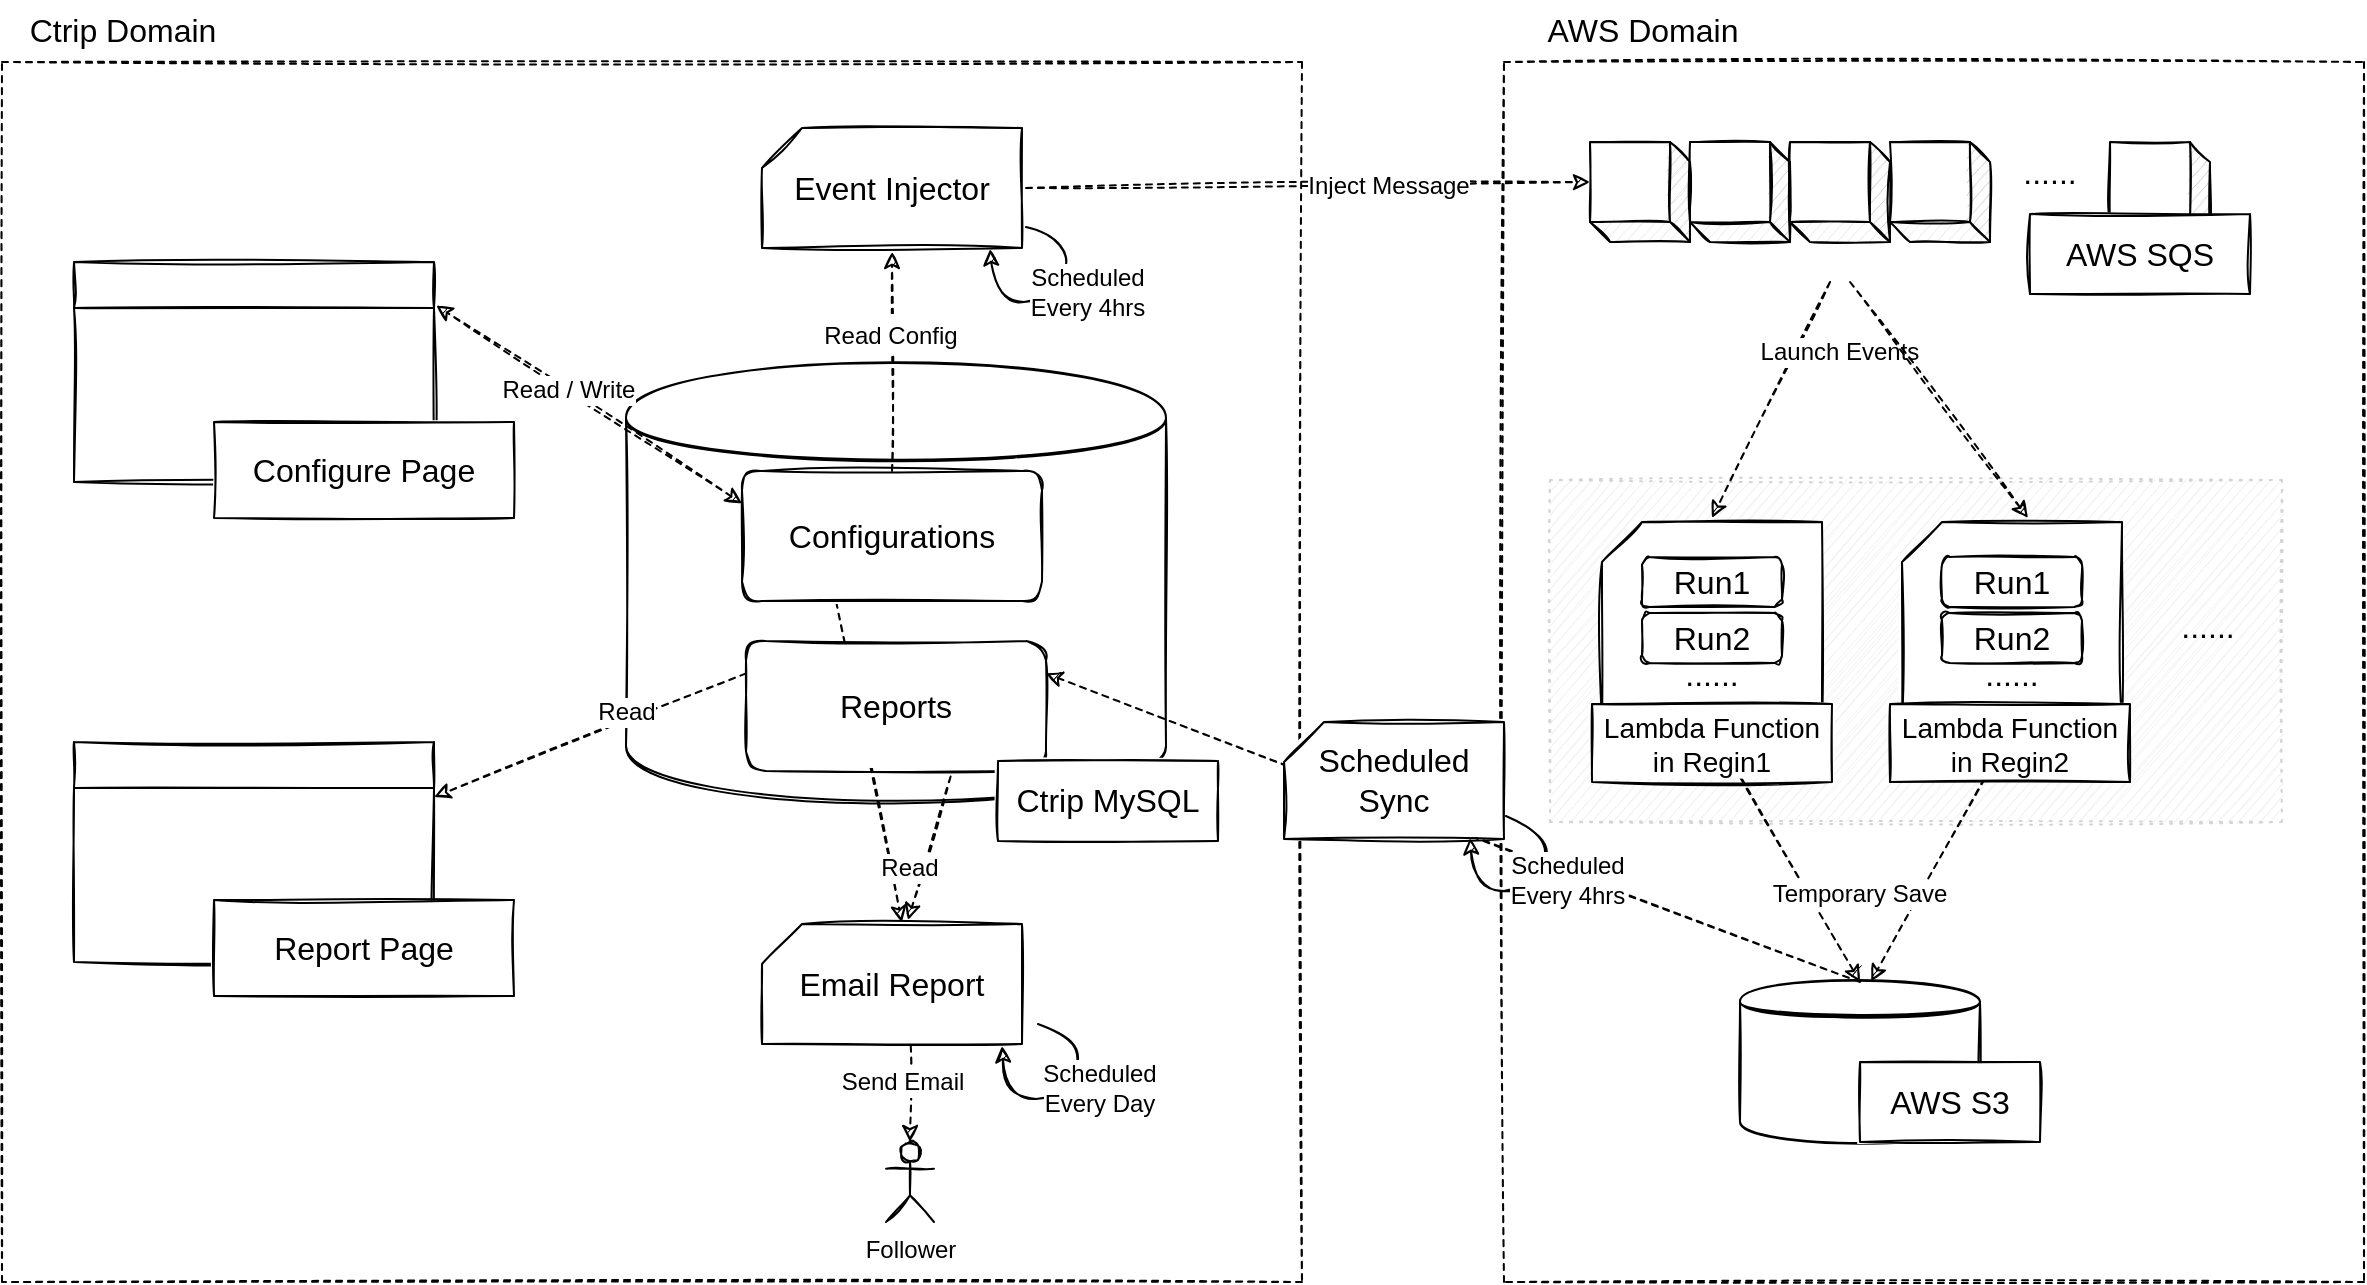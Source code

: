 <mxfile version="20.3.0" type="device" pages="2"><diagram id="_z1a3qfxRLPNtieiuTTO" name="Page-1"><mxGraphModel dx="1536" dy="1013" grid="1" gridSize="10" guides="1" tooltips="1" connect="1" arrows="1" fold="1" page="1" pageScale="1" pageWidth="850" pageHeight="1100" math="0" shadow="0"><root><mxCell id="0"/><mxCell id="1" parent="0"/><mxCell id="7D50uBUKria1m7o20r3P-54" value="" style="rounded=0;whiteSpace=wrap;html=1;dashed=1;sketch=1;glass=0;shadow=0;" parent="1" vertex="1"><mxGeometry x="761" y="190" width="430" height="610" as="geometry"/></mxCell><mxCell id="7D50uBUKria1m7o20r3P-1" value="" style="rounded=0;whiteSpace=wrap;html=1;dashed=1;sketch=1;glass=0;shadow=0;" parent="1" vertex="1"><mxGeometry x="10" y="190" width="650" height="610" as="geometry"/></mxCell><mxCell id="7D50uBUKria1m7o20r3P-4" value="" style="shape=cube;whiteSpace=wrap;html=1;boundedLbl=1;backgroundOutline=1;darkOpacity=0.05;darkOpacity2=0.1;shadow=0;glass=0;sketch=1;size=10;rotation=-180;" parent="1" vertex="1"><mxGeometry x="804" y="230" width="50" height="50" as="geometry"/></mxCell><mxCell id="7D50uBUKria1m7o20r3P-5" value="" style="shape=cube;whiteSpace=wrap;html=1;boundedLbl=1;backgroundOutline=1;darkOpacity=0.05;darkOpacity2=0.1;shadow=0;glass=0;sketch=1;size=10;rotation=-180;" parent="1" vertex="1"><mxGeometry x="854" y="230" width="50" height="50" as="geometry"/></mxCell><mxCell id="7D50uBUKria1m7o20r3P-6" value="" style="shape=cube;whiteSpace=wrap;html=1;boundedLbl=1;backgroundOutline=1;darkOpacity=0.05;darkOpacity2=0.1;shadow=0;glass=0;sketch=1;size=10;rotation=-180;" parent="1" vertex="1"><mxGeometry x="904" y="230" width="50" height="50" as="geometry"/></mxCell><mxCell id="7D50uBUKria1m7o20r3P-7" value="" style="shape=cube;whiteSpace=wrap;html=1;boundedLbl=1;backgroundOutline=1;darkOpacity=0.05;darkOpacity2=0.1;shadow=0;glass=0;sketch=1;size=10;rotation=-180;" parent="1" vertex="1"><mxGeometry x="954" y="230" width="50" height="50" as="geometry"/></mxCell><mxCell id="7D50uBUKria1m7o20r3P-8" value="" style="shape=cube;whiteSpace=wrap;html=1;boundedLbl=1;backgroundOutline=1;darkOpacity=0.05;darkOpacity2=0.1;shadow=0;glass=0;sketch=1;size=10;rotation=-180;" parent="1" vertex="1"><mxGeometry x="1064" y="230" width="50" height="50" as="geometry"/></mxCell><mxCell id="7D50uBUKria1m7o20r3P-9" value="......" style="text;html=1;strokeColor=none;fillColor=none;align=center;verticalAlign=middle;whiteSpace=wrap;rounded=0;shadow=0;glass=0;dashed=1;sketch=1;fontSize=16;" parent="1" vertex="1"><mxGeometry x="1004" y="230" width="60" height="30" as="geometry"/></mxCell><mxCell id="7D50uBUKria1m7o20r3P-12" value="" style="shape=datastore;whiteSpace=wrap;html=1;shadow=0;glass=0;sketch=1;fontSize=16;" parent="1" vertex="1"><mxGeometry x="879" y="650" width="120" height="80" as="geometry"/></mxCell><mxCell id="7D50uBUKria1m7o20r3P-18" value="" style="shape=datastore;whiteSpace=wrap;html=1;shadow=0;glass=0;sketch=1;fontSize=16;" parent="1" vertex="1"><mxGeometry x="322" y="340" width="270" height="220" as="geometry"/></mxCell><mxCell id="7D50uBUKria1m7o20r3P-73" value="" style="endArrow=classic;html=1;rounded=0;fontSize=16;sketch=1;dashed=1;exitX=0.314;exitY=1.008;exitDx=0;exitDy=0;exitPerimeter=0;entryX=0.537;entryY=0.016;entryDx=0;entryDy=0;entryPerimeter=0;" parent="1" source="7D50uBUKria1m7o20r3P-22" target="7D50uBUKria1m7o20r3P-59" edge="1"><mxGeometry width="50" height="50" relative="1" as="geometry"><mxPoint x="510" y="540" as="sourcePoint"/><mxPoint x="460" y="620" as="targetPoint"/></mxGeometry></mxCell><mxCell id="7D50uBUKria1m7o20r3P-74" value="Read" style="edgeLabel;html=1;align=center;verticalAlign=middle;resizable=0;points=[];fontSize=12;" parent="7D50uBUKria1m7o20r3P-73" vertex="1" connectable="0"><mxGeometry x="-0.25" y="-4" relative="1" as="geometry"><mxPoint as="offset"/></mxGeometry></mxCell><mxCell id="7D50uBUKria1m7o20r3P-21" value="" style="swimlane;shadow=0;glass=0;sketch=1;fontSize=16;" parent="1" vertex="1"><mxGeometry x="46" y="290" width="180" height="110" as="geometry"><mxRectangle x="50" y="230" width="120" height="30" as="alternateBounds"/></mxGeometry></mxCell><mxCell id="7D50uBUKria1m7o20r3P-22" value="Configurations" style="rounded=1;whiteSpace=wrap;html=1;shadow=0;glass=0;sketch=1;fontSize=16;" parent="1" vertex="1"><mxGeometry x="380" y="394.47" width="150" height="65" as="geometry"/></mxCell><mxCell id="7D50uBUKria1m7o20r3P-23" value="Reports" style="rounded=1;whiteSpace=wrap;html=1;shadow=0;glass=0;sketch=1;fontSize=16;" parent="1" vertex="1"><mxGeometry x="382" y="479.47" width="150" height="65" as="geometry"/></mxCell><mxCell id="7D50uBUKria1m7o20r3P-24" value="AWS S3" style="rounded=0;whiteSpace=wrap;html=1;shadow=0;glass=0;sketch=1;fontSize=16;" parent="1" vertex="1"><mxGeometry x="939" y="690" width="90" height="40" as="geometry"/></mxCell><mxCell id="7D50uBUKria1m7o20r3P-25" value="Ctrip MySQL" style="rounded=0;whiteSpace=wrap;html=1;shadow=0;glass=0;sketch=1;fontSize=16;" parent="1" vertex="1"><mxGeometry x="508" y="539.48" width="110" height="40" as="geometry"/></mxCell><mxCell id="7D50uBUKria1m7o20r3P-81" value="" style="rounded=0;whiteSpace=wrap;html=1;shadow=0;glass=0;labelBackgroundColor=default;sketch=1;strokeWidth=1;fontSize=12;dashed=1;dashPattern=1 4;fillColor=#F2F2F2;strokeColor=#D4D4D4;" parent="1" vertex="1"><mxGeometry x="784" y="399" width="366" height="171" as="geometry"/></mxCell><mxCell id="7D50uBUKria1m7o20r3P-26" value="" style="swimlane;shadow=0;glass=0;sketch=1;fontSize=16;" parent="1" vertex="1"><mxGeometry x="46" y="530" width="180" height="110" as="geometry"><mxRectangle x="50" y="230" width="120" height="30" as="alternateBounds"/></mxGeometry></mxCell><mxCell id="7D50uBUKria1m7o20r3P-27" value="" style="shape=card;whiteSpace=wrap;html=1;shadow=0;glass=0;sketch=1;fontSize=16;size=20;strokeWidth=1;perimeterSpacing=2;rounded=0;" parent="1" vertex="1"><mxGeometry x="810" y="420" width="110" height="100" as="geometry"/></mxCell><mxCell id="7D50uBUKria1m7o20r3P-28" value="" style="shape=card;whiteSpace=wrap;html=1;shadow=0;glass=0;sketch=1;fontSize=16;size=20;strokeWidth=1;perimeterSpacing=2;rounded=0;" parent="1" vertex="1"><mxGeometry x="960" y="420" width="110" height="100" as="geometry"/></mxCell><mxCell id="7D50uBUKria1m7o20r3P-31" value="AWS SQS" style="rounded=0;whiteSpace=wrap;html=1;shadow=0;glass=0;sketch=1;fontSize=16;" parent="1" vertex="1"><mxGeometry x="1024" y="266" width="110" height="40" as="geometry"/></mxCell><mxCell id="7D50uBUKria1m7o20r3P-32" value="Configure Page" style="rounded=0;whiteSpace=wrap;html=1;shadow=0;glass=0;sketch=1;fontSize=16;" parent="1" vertex="1"><mxGeometry x="116" y="370" width="150" height="48" as="geometry"/></mxCell><mxCell id="7D50uBUKria1m7o20r3P-33" value="Report Page" style="rounded=0;whiteSpace=wrap;html=1;shadow=0;glass=0;sketch=1;fontSize=16;" parent="1" vertex="1"><mxGeometry x="116" y="609" width="150" height="48" as="geometry"/></mxCell><mxCell id="7D50uBUKria1m7o20r3P-34" value="Event Injector" style="shape=card;whiteSpace=wrap;html=1;shadow=0;glass=0;sketch=1;fontSize=16;size=20;strokeWidth=1;perimeterSpacing=2;rounded=0;" parent="1" vertex="1"><mxGeometry x="390" y="223" width="130" height="60" as="geometry"/></mxCell><mxCell id="7D50uBUKria1m7o20r3P-35" value="" style="endArrow=classic;html=1;rounded=0;fontSize=16;entryX=0.5;entryY=1;entryDx=0;entryDy=0;entryPerimeter=0;sketch=1;dashed=1;" parent="1" source="7D50uBUKria1m7o20r3P-22" target="7D50uBUKria1m7o20r3P-34" edge="1"><mxGeometry width="50" height="50" relative="1" as="geometry"><mxPoint x="380" y="360" as="sourcePoint"/><mxPoint x="430" y="310" as="targetPoint"/></mxGeometry></mxCell><mxCell id="7D50uBUKria1m7o20r3P-36" value="&lt;font style=&quot;font-size: 12px;&quot;&gt;Read Config&lt;/font&gt;" style="edgeLabel;html=1;align=center;verticalAlign=middle;resizable=0;points=[];fontSize=16;" parent="7D50uBUKria1m7o20r3P-35" vertex="1" connectable="0"><mxGeometry x="0.281" y="1" relative="1" as="geometry"><mxPoint as="offset"/></mxGeometry></mxCell><mxCell id="7D50uBUKria1m7o20r3P-37" value="" style="endArrow=classic;html=1;rounded=0;fontSize=16;entryX=0;entryY=0;entryDx=50;entryDy=30;entryPerimeter=0;sketch=1;exitX=1;exitY=0.5;exitDx=0;exitDy=0;exitPerimeter=0;dashed=1;" parent="1" source="7D50uBUKria1m7o20r3P-34" target="7D50uBUKria1m7o20r3P-4" edge="1"><mxGeometry width="50" height="50" relative="1" as="geometry"><mxPoint x="425" y="474.47" as="sourcePoint"/><mxPoint x="425" y="302" as="targetPoint"/></mxGeometry></mxCell><mxCell id="7D50uBUKria1m7o20r3P-38" value="&lt;font style=&quot;font-size: 12px;&quot;&gt;Inject Message&lt;/font&gt;" style="edgeLabel;html=1;align=center;verticalAlign=middle;resizable=0;points=[];fontSize=16;" parent="7D50uBUKria1m7o20r3P-37" vertex="1" connectable="0"><mxGeometry x="0.281" y="1" relative="1" as="geometry"><mxPoint as="offset"/></mxGeometry></mxCell><mxCell id="7D50uBUKria1m7o20r3P-39" value="" style="endArrow=classic;html=1;rounded=0;fontSize=16;sketch=1;dashed=1;entryX=0.5;entryY=0;entryDx=0;entryDy=0;entryPerimeter=0;" parent="1" target="7D50uBUKria1m7o20r3P-27" edge="1"><mxGeometry width="50" height="50" relative="1" as="geometry"><mxPoint x="924" y="300" as="sourcePoint"/><mxPoint x="854" y="380" as="targetPoint"/></mxGeometry></mxCell><mxCell id="7D50uBUKria1m7o20r3P-45" value="" style="endArrow=classic;html=1;rounded=0;fontSize=16;sketch=1;dashed=1;exitX=0.5;exitY=1;exitDx=0;exitDy=0;exitPerimeter=0;entryX=0.5;entryY=0;entryDx=0;entryDy=0;" parent="1" source="7D50uBUKria1m7o20r3P-27" target="7D50uBUKria1m7o20r3P-12" edge="1"><mxGeometry width="50" height="50" relative="1" as="geometry"><mxPoint x="944" y="530" as="sourcePoint"/><mxPoint x="955" y="650" as="targetPoint"/></mxGeometry></mxCell><mxCell id="7D50uBUKria1m7o20r3P-48" value="" style="endArrow=classic;html=1;rounded=0;fontSize=16;sketch=1;dashed=1;entryX=1;entryY=0.25;entryDx=0;entryDy=0;exitX=0.5;exitY=0;exitDx=0;exitDy=0;" parent="1" source="7D50uBUKria1m7o20r3P-12" target="7D50uBUKria1m7o20r3P-23" edge="1"><mxGeometry width="50" height="50" relative="1" as="geometry"><mxPoint x="859" y="540" as="sourcePoint"/><mxPoint x="859" y="620" as="targetPoint"/></mxGeometry></mxCell><mxCell id="7D50uBUKria1m7o20r3P-50" value="" style="endArrow=classic;html=1;rounded=0;fontSize=16;sketch=1;dashed=1;exitX=0;exitY=0.25;exitDx=0;exitDy=0;entryX=1;entryY=0.25;entryDx=0;entryDy=0;" parent="1" source="7D50uBUKria1m7o20r3P-23" target="7D50uBUKria1m7o20r3P-26" edge="1"><mxGeometry width="50" height="50" relative="1" as="geometry"><mxPoint x="790" y="670" as="sourcePoint"/><mxPoint x="230" y="610" as="targetPoint"/></mxGeometry></mxCell><mxCell id="7D50uBUKria1m7o20r3P-51" value="Read" style="edgeLabel;html=1;align=center;verticalAlign=middle;resizable=0;points=[];fontSize=12;" parent="7D50uBUKria1m7o20r3P-50" vertex="1" connectable="0"><mxGeometry x="-0.25" y="-4" relative="1" as="geometry"><mxPoint as="offset"/></mxGeometry></mxCell><mxCell id="7D50uBUKria1m7o20r3P-30" value="Lambda Function&lt;br style=&quot;font-size: 14px;&quot;&gt;in Regin1" style="rounded=0;whiteSpace=wrap;html=1;shadow=0;glass=0;sketch=1;fontSize=14;" parent="1" vertex="1"><mxGeometry x="805" y="511" width="120" height="39.03" as="geometry"/></mxCell><mxCell id="7D50uBUKria1m7o20r3P-55" value="&lt;font style=&quot;font-size: 16px;&quot;&gt;Ctrip Domain&lt;/font&gt;" style="text;html=1;align=center;verticalAlign=middle;resizable=0;points=[];autosize=1;strokeColor=none;fillColor=none;fontSize=12;" parent="1" vertex="1"><mxGeometry x="10" y="159" width="120" height="30" as="geometry"/></mxCell><mxCell id="7D50uBUKria1m7o20r3P-56" value="&lt;font style=&quot;font-size: 16px;&quot;&gt;AWS Domain&lt;/font&gt;" style="text;html=1;align=center;verticalAlign=middle;resizable=0;points=[];autosize=1;strokeColor=none;fillColor=none;fontSize=12;" parent="1" vertex="1"><mxGeometry x="770" y="159" width="120" height="30" as="geometry"/></mxCell><mxCell id="7D50uBUKria1m7o20r3P-57" value="" style="curved=1;endArrow=classic;html=1;rounded=0;sketch=1;fontSize=16;exitX=1;exitY=0.805;exitDx=0;exitDy=0;exitPerimeter=0;entryX=0.866;entryY=0.977;entryDx=0;entryDy=0;entryPerimeter=0;" parent="1" source="7D50uBUKria1m7o20r3P-34" target="7D50uBUKria1m7o20r3P-34" edge="1"><mxGeometry width="50" height="50" relative="1" as="geometry"><mxPoint x="576" y="530" as="sourcePoint"/><mxPoint x="626" y="480" as="targetPoint"/><Array as="points"><mxPoint x="546" y="280"/><mxPoint x="536" y="310"/><mxPoint x="506" y="310"/></Array></mxGeometry></mxCell><mxCell id="7D50uBUKria1m7o20r3P-58" value="Scheduled&lt;br style=&quot;font-size: 12px;&quot;&gt;Every 4hrs" style="text;html=1;strokeColor=none;fillColor=none;align=center;verticalAlign=middle;whiteSpace=wrap;rounded=0;shadow=0;glass=0;labelBackgroundColor=default;sketch=1;strokeWidth=1;fontSize=12;" parent="1" vertex="1"><mxGeometry x="508" y="290" width="90" height="30" as="geometry"/></mxCell><mxCell id="7D50uBUKria1m7o20r3P-59" value="Email Report" style="shape=card;whiteSpace=wrap;html=1;shadow=0;glass=0;sketch=1;fontSize=16;size=20;strokeWidth=1;perimeterSpacing=2;rounded=0;" parent="1" vertex="1"><mxGeometry x="390" y="621" width="130" height="60" as="geometry"/></mxCell><mxCell id="7D50uBUKria1m7o20r3P-64" value="" style="endArrow=classic;startArrow=classic;html=1;rounded=1;sketch=1;fontSize=12;jumpStyle=none;dashed=1;exitX=0;exitY=0.25;exitDx=0;exitDy=0;entryX=1.006;entryY=0.198;entryDx=0;entryDy=0;entryPerimeter=0;" parent="1" source="7D50uBUKria1m7o20r3P-22" target="7D50uBUKria1m7o20r3P-21" edge="1"><mxGeometry width="50" height="50" relative="1" as="geometry"><mxPoint x="480" y="410" as="sourcePoint"/><mxPoint x="230" y="330" as="targetPoint"/></mxGeometry></mxCell><mxCell id="7D50uBUKria1m7o20r3P-65" value="Read / Write" style="edgeLabel;html=1;align=center;verticalAlign=middle;resizable=0;points=[];fontSize=12;" parent="7D50uBUKria1m7o20r3P-64" vertex="1" connectable="0"><mxGeometry x="0.149" relative="1" as="geometry"><mxPoint as="offset"/></mxGeometry></mxCell><mxCell id="7D50uBUKria1m7o20r3P-66" value="x" style="curved=1;endArrow=classic;html=1;rounded=0;sketch=1;fontSize=16;exitX=1;exitY=0.805;exitDx=0;exitDy=0;exitPerimeter=0;entryX=0.866;entryY=0.977;entryDx=0;entryDy=0;entryPerimeter=0;" parent="1" edge="1"><mxGeometry width="50" height="50" relative="1" as="geometry"><mxPoint x="527.96" y="671.0" as="sourcePoint"/><mxPoint x="510.004" y="682.008" as="targetPoint"/><Array as="points"><mxPoint x="551.96" y="678.48"/><mxPoint x="541.96" y="708.48"/><mxPoint x="511.96" y="708.48"/></Array></mxGeometry></mxCell><mxCell id="7D50uBUKria1m7o20r3P-67" value="Scheduled&lt;br style=&quot;font-size: 12px;&quot;&gt;Every Day" style="text;html=1;strokeColor=none;fillColor=none;align=center;verticalAlign=middle;whiteSpace=wrap;rounded=0;shadow=0;glass=0;labelBackgroundColor=default;sketch=1;strokeWidth=1;fontSize=12;" parent="1" vertex="1"><mxGeometry x="513.96" y="688.48" width="90" height="30" as="geometry"/></mxCell><mxCell id="7D50uBUKria1m7o20r3P-68" value="" style="endArrow=classic;html=1;rounded=0;fontSize=16;sketch=1;dashed=1;exitX=0.682;exitY=1.043;exitDx=0;exitDy=0;exitPerimeter=0;entryX=0;entryY=0;entryDx=75;entryDy=0;entryPerimeter=0;" parent="1" source="7D50uBUKria1m7o20r3P-23" target="7D50uBUKria1m7o20r3P-59" edge="1"><mxGeometry width="50" height="50" relative="1" as="geometry"><mxPoint x="500" y="530" as="sourcePoint"/><mxPoint x="460" y="620" as="targetPoint"/></mxGeometry></mxCell><mxCell id="7D50uBUKria1m7o20r3P-70" value="Scheduled Sync" style="shape=card;whiteSpace=wrap;html=1;shadow=0;glass=0;sketch=1;fontSize=16;size=20;strokeWidth=1;perimeterSpacing=2;rounded=0;" parent="1" vertex="1"><mxGeometry x="651" y="520" width="110" height="58.47" as="geometry"/></mxCell><mxCell id="7D50uBUKria1m7o20r3P-71" value="" style="curved=1;endArrow=classic;html=1;rounded=0;sketch=1;fontSize=16;exitX=1;exitY=0.805;exitDx=0;exitDy=0;exitPerimeter=0;entryX=0.866;entryY=0.977;entryDx=0;entryDy=0;entryPerimeter=0;" parent="1" edge="1"><mxGeometry width="50" height="50" relative="1" as="geometry"><mxPoint x="761.96" y="567.0" as="sourcePoint"/><mxPoint x="744.004" y="578.008" as="targetPoint"/><Array as="points"><mxPoint x="785.96" y="574.48"/><mxPoint x="775.96" y="604.48"/><mxPoint x="745.96" y="604.48"/></Array></mxGeometry></mxCell><mxCell id="7D50uBUKria1m7o20r3P-72" value="Scheduled&lt;br style=&quot;font-size: 12px;&quot;&gt;Every 4hrs" style="text;html=1;strokeColor=none;fillColor=none;align=center;verticalAlign=middle;whiteSpace=wrap;rounded=0;shadow=0;glass=0;labelBackgroundColor=default;sketch=1;strokeWidth=1;fontSize=12;" parent="1" vertex="1"><mxGeometry x="747.96" y="584.48" width="90" height="30" as="geometry"/></mxCell><mxCell id="7D50uBUKria1m7o20r3P-75" value="Follower" style="shape=umlActor;verticalLabelPosition=bottom;verticalAlign=top;html=1;outlineConnect=0;rounded=0;shadow=0;glass=0;labelBackgroundColor=default;sketch=1;strokeWidth=1;fontSize=12;" parent="1" vertex="1"><mxGeometry x="452" y="730" width="24" height="40" as="geometry"/></mxCell><mxCell id="7D50uBUKria1m7o20r3P-78" value="" style="endArrow=classic;html=1;rounded=0;fontSize=16;sketch=1;dashed=1;exitX=0.57;exitY=0.982;exitDx=0;exitDy=0;entryX=0.5;entryY=0;entryDx=0;entryDy=0;entryPerimeter=0;exitPerimeter=0;" parent="1" source="7D50uBUKria1m7o20r3P-59" target="7D50uBUKria1m7o20r3P-75" edge="1"><mxGeometry width="50" height="50" relative="1" as="geometry"><mxPoint x="434.5" y="539.47" as="sourcePoint"/><mxPoint x="467.144" y="632.264" as="targetPoint"/></mxGeometry></mxCell><mxCell id="7D50uBUKria1m7o20r3P-79" value="Send Email" style="edgeLabel;html=1;align=center;verticalAlign=middle;resizable=0;points=[];fontSize=12;" parent="7D50uBUKria1m7o20r3P-78" vertex="1" connectable="0"><mxGeometry x="-0.25" y="-4" relative="1" as="geometry"><mxPoint as="offset"/></mxGeometry></mxCell><mxCell id="7D50uBUKria1m7o20r3P-80" value="Read" style="text;html=1;strokeColor=none;fillColor=none;align=center;verticalAlign=middle;whiteSpace=wrap;rounded=0;shadow=0;glass=0;labelBackgroundColor=default;sketch=1;strokeWidth=1;fontSize=12;" parent="1" vertex="1"><mxGeometry x="434" y="578.47" width="60" height="30" as="geometry"/></mxCell><mxCell id="7D50uBUKria1m7o20r3P-84" value="" style="endArrow=classic;html=1;rounded=0;fontSize=16;sketch=1;dashed=1;exitX=0.5;exitY=1;exitDx=0;exitDy=0;exitPerimeter=0;entryX=0.546;entryY=-0.004;entryDx=0;entryDy=0;entryPerimeter=0;" parent="1" source="7D50uBUKria1m7o20r3P-28" target="7D50uBUKria1m7o20r3P-12" edge="1"><mxGeometry width="50" height="50" relative="1" as="geometry"><mxPoint x="875" y="475.53" as="sourcePoint"/><mxPoint x="960" y="650" as="targetPoint"/></mxGeometry></mxCell><mxCell id="7D50uBUKria1m7o20r3P-86" value="......" style="text;html=1;strokeColor=none;fillColor=none;align=center;verticalAlign=middle;whiteSpace=wrap;rounded=0;shadow=0;glass=0;dashed=1;sketch=1;fontSize=16;" parent="1" vertex="1"><mxGeometry x="1083" y="456.76" width="60" height="30" as="geometry"/></mxCell><mxCell id="7D50uBUKria1m7o20r3P-88" value="Launch Events" style="text;html=1;strokeColor=none;fillColor=none;align=center;verticalAlign=middle;whiteSpace=wrap;rounded=0;shadow=0;glass=0;labelBackgroundColor=default;sketch=1;strokeWidth=1;fontSize=12;" parent="1" vertex="1"><mxGeometry x="881" y="320" width="96" height="30" as="geometry"/></mxCell><mxCell id="7D50uBUKria1m7o20r3P-89" value="" style="endArrow=classic;html=1;rounded=0;fontSize=16;sketch=1;dashed=1;entryX=0;entryY=0;entryDx=65;entryDy=0;entryPerimeter=0;" parent="1" target="7D50uBUKria1m7o20r3P-28" edge="1"><mxGeometry width="50" height="50" relative="1" as="geometry"><mxPoint x="934" y="300" as="sourcePoint"/><mxPoint x="875" y="428" as="targetPoint"/></mxGeometry></mxCell><mxCell id="7D50uBUKria1m7o20r3P-90" value="Temporary Save" style="text;html=1;strokeColor=none;fillColor=none;align=center;verticalAlign=middle;whiteSpace=wrap;rounded=0;shadow=0;glass=0;labelBackgroundColor=default;sketch=1;strokeWidth=1;fontSize=12;" parent="1" vertex="1"><mxGeometry x="891" y="591" width="96" height="30" as="geometry"/></mxCell><mxCell id="7D50uBUKria1m7o20r3P-92" value="Run1" style="rounded=1;whiteSpace=wrap;html=1;shadow=0;glass=0;sketch=1;fontSize=16;" parent="1" vertex="1"><mxGeometry x="830" y="437.5" width="70" height="25" as="geometry"/></mxCell><mxCell id="7D50uBUKria1m7o20r3P-93" value="Run2" style="rounded=1;whiteSpace=wrap;html=1;shadow=0;glass=0;sketch=1;fontSize=16;" parent="1" vertex="1"><mxGeometry x="830" y="465.5" width="70" height="25" as="geometry"/></mxCell><mxCell id="7D50uBUKria1m7o20r3P-94" value="......" style="text;html=1;strokeColor=none;fillColor=none;align=center;verticalAlign=middle;whiteSpace=wrap;rounded=0;shadow=0;glass=0;dashed=1;sketch=1;fontSize=16;" parent="1" vertex="1"><mxGeometry x="835" y="480.97" width="60" height="30" as="geometry"/></mxCell><mxCell id="7D50uBUKria1m7o20r3P-95" value="Run1" style="rounded=1;whiteSpace=wrap;html=1;shadow=0;glass=0;sketch=1;fontSize=16;" parent="1" vertex="1"><mxGeometry x="980" y="437.5" width="70" height="25" as="geometry"/></mxCell><mxCell id="7D50uBUKria1m7o20r3P-96" value="Run2" style="rounded=1;whiteSpace=wrap;html=1;shadow=0;glass=0;sketch=1;fontSize=16;" parent="1" vertex="1"><mxGeometry x="980" y="465.5" width="70" height="25" as="geometry"/></mxCell><mxCell id="7D50uBUKria1m7o20r3P-97" value="......" style="text;html=1;strokeColor=none;fillColor=none;align=center;verticalAlign=middle;whiteSpace=wrap;rounded=0;shadow=0;glass=0;dashed=1;sketch=1;fontSize=16;" parent="1" vertex="1"><mxGeometry x="985" y="480.97" width="60" height="30" as="geometry"/></mxCell><mxCell id="7D50uBUKria1m7o20r3P-98" value="Lambda Function&lt;br style=&quot;font-size: 14px;&quot;&gt;in Regin2" style="rounded=0;whiteSpace=wrap;html=1;shadow=0;glass=0;sketch=1;fontSize=14;" parent="1" vertex="1"><mxGeometry x="954" y="511" width="120" height="39.03" as="geometry"/></mxCell></root></mxGraphModel></diagram><diagram id="woJcuNXa0qdjvTw8zN37" name="Page-2"><mxGraphModel dx="1866" dy="1230" grid="1" gridSize="10" guides="1" tooltips="1" connect="1" arrows="1" fold="1" page="1" pageScale="1" pageWidth="850" pageHeight="1100" math="0" shadow="0"><root><mxCell id="0"/><mxCell id="1" parent="0"/><mxCell id="LD8_-Khh6bZL0dcQHJvw-1" value="" style="rounded=0;whiteSpace=wrap;html=1;dashed=1;sketch=1;glass=0;shadow=0;" parent="1" vertex="1"><mxGeometry x="754" y="190.97" width="839" height="610" as="geometry"/></mxCell><mxCell id="fopC3JFKtWQmYrbOQCXb-17" value="" style="endArrow=classic;html=1;rounded=0;fontSize=16;sketch=1;dashed=1;exitX=0.606;exitY=1.029;exitDx=0;exitDy=0;exitPerimeter=0;entryX=0.5;entryY=0;entryDx=0;entryDy=0;" parent="1" source="fopC3JFKtWQmYrbOQCXb-6" edge="1"><mxGeometry width="50" height="50" relative="1" as="geometry"><mxPoint x="1270" y="522" as="sourcePoint"/><mxPoint x="1344" y="650" as="targetPoint"/></mxGeometry></mxCell><mxCell id="fopC3JFKtWQmYrbOQCXb-18" value="" style="endArrow=classic;html=1;rounded=0;fontSize=16;sketch=1;dashed=1;exitX=0.35;exitY=0.986;exitDx=0;exitDy=0;exitPerimeter=0;entryX=0.546;entryY=-0.004;entryDx=0;entryDy=0;entryPerimeter=0;" parent="1" source="fopC3JFKtWQmYrbOQCXb-14" edge="1"><mxGeometry width="50" height="50" relative="1" as="geometry"><mxPoint x="1420" y="522" as="sourcePoint"/><mxPoint x="1349.52" y="649.68" as="targetPoint"/></mxGeometry></mxCell><mxCell id="LD8_-Khh6bZL0dcQHJvw-2" value="" style="rounded=0;whiteSpace=wrap;html=1;dashed=1;sketch=1;glass=0;shadow=0;" parent="1" vertex="1"><mxGeometry x="10" y="193" width="680" height="610" as="geometry"/></mxCell><mxCell id="LD8_-Khh6bZL0dcQHJvw-3" value="" style="shape=cube;whiteSpace=wrap;html=1;boundedLbl=1;backgroundOutline=1;darkOpacity=0.05;darkOpacity2=0.1;shadow=0;glass=0;sketch=1;size=10;rotation=-180;" parent="1" vertex="1"><mxGeometry x="1020" y="230" width="50" height="50" as="geometry"/></mxCell><mxCell id="LD8_-Khh6bZL0dcQHJvw-4" value="" style="shape=cube;whiteSpace=wrap;html=1;boundedLbl=1;backgroundOutline=1;darkOpacity=0.05;darkOpacity2=0.1;shadow=0;glass=0;sketch=1;size=10;rotation=-180;" parent="1" vertex="1"><mxGeometry x="1070" y="230" width="50" height="50" as="geometry"/></mxCell><mxCell id="LD8_-Khh6bZL0dcQHJvw-5" value="" style="shape=cube;whiteSpace=wrap;html=1;boundedLbl=1;backgroundOutline=1;darkOpacity=0.05;darkOpacity2=0.1;shadow=0;glass=0;sketch=1;size=10;rotation=-180;" parent="1" vertex="1"><mxGeometry x="1120" y="230" width="50" height="50" as="geometry"/></mxCell><mxCell id="LD8_-Khh6bZL0dcQHJvw-6" value="" style="shape=cube;whiteSpace=wrap;html=1;boundedLbl=1;backgroundOutline=1;darkOpacity=0.05;darkOpacity2=0.1;shadow=0;glass=0;sketch=1;size=10;rotation=-180;" parent="1" vertex="1"><mxGeometry x="1170" y="230" width="50" height="50" as="geometry"/></mxCell><mxCell id="LD8_-Khh6bZL0dcQHJvw-7" value="" style="shape=cube;whiteSpace=wrap;html=1;boundedLbl=1;backgroundOutline=1;darkOpacity=0.05;darkOpacity2=0.1;shadow=0;glass=0;sketch=1;size=10;rotation=-180;" parent="1" vertex="1"><mxGeometry x="1280" y="230" width="50" height="50" as="geometry"/></mxCell><mxCell id="LD8_-Khh6bZL0dcQHJvw-8" value="......" style="text;html=1;strokeColor=none;fillColor=none;align=center;verticalAlign=middle;whiteSpace=wrap;rounded=0;shadow=0;glass=0;dashed=1;sketch=1;fontSize=16;" parent="1" vertex="1"><mxGeometry x="1220" y="230" width="60" height="30" as="geometry"/></mxCell><mxCell id="LD8_-Khh6bZL0dcQHJvw-9" value="" style="shape=datastore;whiteSpace=wrap;html=1;shadow=0;glass=0;sketch=1;fontSize=16;" parent="1" vertex="1"><mxGeometry x="879" y="650" width="120" height="80" as="geometry"/></mxCell><mxCell id="LD8_-Khh6bZL0dcQHJvw-10" value="" style="shape=datastore;whiteSpace=wrap;html=1;shadow=0;glass=0;sketch=1;fontSize=16;" parent="1" vertex="1"><mxGeometry x="290" y="340" width="350" height="220" as="geometry"/></mxCell><mxCell id="LD8_-Khh6bZL0dcQHJvw-11" value="" style="endArrow=classic;html=1;rounded=0;fontSize=16;sketch=1;dashed=1;exitX=0.314;exitY=1.008;exitDx=0;exitDy=0;exitPerimeter=0;entryX=0.537;entryY=0.016;entryDx=0;entryDy=0;entryPerimeter=0;" parent="1" source="LD8_-Khh6bZL0dcQHJvw-14" target="LD8_-Khh6bZL0dcQHJvw-40" edge="1"><mxGeometry width="50" height="50" relative="1" as="geometry"><mxPoint x="510" y="540" as="sourcePoint"/><mxPoint x="460" y="620" as="targetPoint"/></mxGeometry></mxCell><mxCell id="LD8_-Khh6bZL0dcQHJvw-12" value="Read" style="edgeLabel;html=1;align=center;verticalAlign=middle;resizable=0;points=[];fontSize=12;" parent="LD8_-Khh6bZL0dcQHJvw-11" vertex="1" connectable="0"><mxGeometry x="-0.25" y="-4" relative="1" as="geometry"><mxPoint as="offset"/></mxGeometry></mxCell><mxCell id="LD8_-Khh6bZL0dcQHJvw-13" value="" style="swimlane;shadow=0;glass=0;sketch=1;fontSize=16;" parent="1" vertex="1"><mxGeometry x="46" y="290" width="180" height="110" as="geometry"><mxRectangle x="50" y="230" width="120" height="30" as="alternateBounds"/></mxGeometry></mxCell><mxCell id="LD8_-Khh6bZL0dcQHJvw-14" value="Configurations" style="rounded=1;whiteSpace=wrap;html=1;shadow=0;glass=0;sketch=1;fontSize=16;" parent="1" vertex="1"><mxGeometry x="380" y="394.47" width="150" height="65" as="geometry"/></mxCell><mxCell id="LD8_-Khh6bZL0dcQHJvw-15" value="Lighthouse&lt;br&gt;Reports" style="rounded=1;whiteSpace=wrap;html=1;shadow=0;glass=0;sketch=1;fontSize=16;" parent="1" vertex="1"><mxGeometry x="310" y="474.48" width="150" height="65" as="geometry"/></mxCell><mxCell id="LD8_-Khh6bZL0dcQHJvw-16" value="AWS S3&lt;br&gt;Lighthouse" style="rounded=0;whiteSpace=wrap;html=1;shadow=0;glass=0;sketch=1;fontSize=16;" parent="1" vertex="1"><mxGeometry x="920" y="690" width="109" height="40" as="geometry"/></mxCell><mxCell id="LD8_-Khh6bZL0dcQHJvw-17" value="Ctrip MySQL" style="rounded=0;whiteSpace=wrap;html=1;shadow=0;glass=0;sketch=1;fontSize=16;" parent="1" vertex="1"><mxGeometry x="530" y="550" width="110" height="40" as="geometry"/></mxCell><mxCell id="LD8_-Khh6bZL0dcQHJvw-18" value="" style="rounded=0;whiteSpace=wrap;html=1;shadow=0;glass=0;labelBackgroundColor=default;sketch=1;strokeWidth=1;fontSize=12;dashed=1;dashPattern=1 4;fillColor=#F2F2F2;strokeColor=#D4D4D4;" parent="1" vertex="1"><mxGeometry x="784" y="399" width="366" height="171" as="geometry"/></mxCell><mxCell id="LD8_-Khh6bZL0dcQHJvw-19" value="" style="swimlane;shadow=0;glass=0;sketch=1;fontSize=16;" parent="1" vertex="1"><mxGeometry x="46" y="443" width="180" height="110" as="geometry"><mxRectangle x="50" y="230" width="120" height="30" as="alternateBounds"/></mxGeometry></mxCell><mxCell id="LD8_-Khh6bZL0dcQHJvw-20" value="" style="shape=card;whiteSpace=wrap;html=1;shadow=0;glass=0;sketch=1;fontSize=16;size=20;strokeWidth=1;perimeterSpacing=2;rounded=0;" parent="1" vertex="1"><mxGeometry x="810" y="420" width="110" height="100" as="geometry"/></mxCell><mxCell id="LD8_-Khh6bZL0dcQHJvw-21" value="" style="shape=card;whiteSpace=wrap;html=1;shadow=0;glass=0;sketch=1;fontSize=16;size=20;strokeWidth=1;perimeterSpacing=2;rounded=0;" parent="1" vertex="1"><mxGeometry x="960" y="420" width="110" height="100" as="geometry"/></mxCell><mxCell id="LD8_-Khh6bZL0dcQHJvw-22" value="AWS SQS" style="rounded=0;whiteSpace=wrap;html=1;shadow=0;glass=0;sketch=1;fontSize=16;" parent="1" vertex="1"><mxGeometry x="1240" y="266" width="110" height="40" as="geometry"/></mxCell><mxCell id="LD8_-Khh6bZL0dcQHJvw-23" value="Configure Page" style="rounded=0;whiteSpace=wrap;html=1;shadow=0;glass=0;sketch=1;fontSize=16;" parent="1" vertex="1"><mxGeometry x="116" y="370" width="150" height="48" as="geometry"/></mxCell><mxCell id="LD8_-Khh6bZL0dcQHJvw-24" value="Lighthouse&lt;br&gt;Report Page" style="rounded=0;whiteSpace=wrap;html=1;shadow=0;glass=0;sketch=1;fontSize=16;" parent="1" vertex="1"><mxGeometry x="116" y="522" width="150" height="48" as="geometry"/></mxCell><mxCell id="LD8_-Khh6bZL0dcQHJvw-25" value="Event Injector" style="shape=card;whiteSpace=wrap;html=1;shadow=0;glass=0;sketch=1;fontSize=16;size=20;strokeWidth=1;perimeterSpacing=2;rounded=0;" parent="1" vertex="1"><mxGeometry x="390" y="223" width="130" height="60" as="geometry"/></mxCell><mxCell id="LD8_-Khh6bZL0dcQHJvw-26" value="" style="endArrow=classic;html=1;rounded=0;fontSize=16;entryX=0.5;entryY=1;entryDx=0;entryDy=0;entryPerimeter=0;sketch=1;dashed=1;" parent="1" source="LD8_-Khh6bZL0dcQHJvw-14" target="LD8_-Khh6bZL0dcQHJvw-25" edge="1"><mxGeometry width="50" height="50" relative="1" as="geometry"><mxPoint x="380" y="360" as="sourcePoint"/><mxPoint x="430" y="310" as="targetPoint"/></mxGeometry></mxCell><mxCell id="LD8_-Khh6bZL0dcQHJvw-27" value="&lt;font style=&quot;font-size: 12px;&quot;&gt;Read Config&lt;/font&gt;" style="edgeLabel;html=1;align=center;verticalAlign=middle;resizable=0;points=[];fontSize=16;" parent="LD8_-Khh6bZL0dcQHJvw-26" vertex="1" connectable="0"><mxGeometry x="0.281" y="1" relative="1" as="geometry"><mxPoint as="offset"/></mxGeometry></mxCell><mxCell id="LD8_-Khh6bZL0dcQHJvw-28" value="" style="endArrow=classic;html=1;rounded=0;fontSize=16;entryX=0;entryY=0;entryDx=50;entryDy=30;entryPerimeter=0;sketch=1;exitX=1;exitY=0.5;exitDx=0;exitDy=0;exitPerimeter=0;dashed=1;" parent="1" source="LD8_-Khh6bZL0dcQHJvw-25" target="LD8_-Khh6bZL0dcQHJvw-3" edge="1"><mxGeometry width="50" height="50" relative="1" as="geometry"><mxPoint x="425" y="474.47" as="sourcePoint"/><mxPoint x="425" y="302" as="targetPoint"/></mxGeometry></mxCell><mxCell id="LD8_-Khh6bZL0dcQHJvw-29" value="&lt;font style=&quot;font-size: 12px;&quot;&gt;Inject Message&lt;/font&gt;" style="edgeLabel;html=1;align=center;verticalAlign=middle;resizable=0;points=[];fontSize=16;" parent="LD8_-Khh6bZL0dcQHJvw-28" vertex="1" connectable="0"><mxGeometry x="0.281" y="1" relative="1" as="geometry"><mxPoint as="offset"/></mxGeometry></mxCell><mxCell id="LD8_-Khh6bZL0dcQHJvw-30" value="" style="endArrow=classic;html=1;rounded=0;fontSize=16;sketch=1;dashed=1;entryX=0.5;entryY=0;entryDx=0;entryDy=0;entryPerimeter=0;" parent="1" target="LD8_-Khh6bZL0dcQHJvw-20" edge="1"><mxGeometry width="50" height="50" relative="1" as="geometry"><mxPoint x="1120" y="300" as="sourcePoint"/><mxPoint x="854" y="380" as="targetPoint"/></mxGeometry></mxCell><mxCell id="LD8_-Khh6bZL0dcQHJvw-31" value="" style="endArrow=classic;html=1;rounded=0;fontSize=16;sketch=1;dashed=1;exitX=0.5;exitY=1;exitDx=0;exitDy=0;exitPerimeter=0;entryX=0.5;entryY=0;entryDx=0;entryDy=0;" parent="1" source="LD8_-Khh6bZL0dcQHJvw-20" target="LD8_-Khh6bZL0dcQHJvw-9" edge="1"><mxGeometry width="50" height="50" relative="1" as="geometry"><mxPoint x="944" y="530" as="sourcePoint"/><mxPoint x="955" y="650" as="targetPoint"/></mxGeometry></mxCell><mxCell id="LD8_-Khh6bZL0dcQHJvw-32" value="" style="endArrow=classic;html=1;rounded=0;fontSize=16;sketch=1;dashed=1;entryX=1;entryY=0.5;entryDx=0;entryDy=0;startArrow=none;" parent="1" source="LD8_-Khh6bZL0dcQHJvw-46" target="fopC3JFKtWQmYrbOQCXb-26" edge="1"><mxGeometry width="50" height="50" relative="1" as="geometry"><mxPoint x="1160" y="640" as="sourcePoint"/><mxPoint x="859" y="620" as="targetPoint"/></mxGeometry></mxCell><mxCell id="LD8_-Khh6bZL0dcQHJvw-33" value="" style="endArrow=classic;html=1;rounded=0;fontSize=16;sketch=1;dashed=1;exitX=0;exitY=0.362;exitDx=0;exitDy=0;entryX=1;entryY=0.25;entryDx=0;entryDy=0;exitPerimeter=0;" parent="1" source="LD8_-Khh6bZL0dcQHJvw-15" target="LD8_-Khh6bZL0dcQHJvw-19" edge="1"><mxGeometry width="50" height="50" relative="1" as="geometry"><mxPoint x="790" y="670" as="sourcePoint"/><mxPoint x="230" y="610" as="targetPoint"/></mxGeometry></mxCell><mxCell id="LD8_-Khh6bZL0dcQHJvw-34" value="Read" style="edgeLabel;html=1;align=center;verticalAlign=middle;resizable=0;points=[];fontSize=12;" parent="LD8_-Khh6bZL0dcQHJvw-33" vertex="1" connectable="0"><mxGeometry x="-0.25" y="-4" relative="1" as="geometry"><mxPoint as="offset"/></mxGeometry></mxCell><mxCell id="LD8_-Khh6bZL0dcQHJvw-35" value="Lambda Function&lt;br style=&quot;font-size: 14px;&quot;&gt;in Regin1" style="rounded=0;whiteSpace=wrap;html=1;shadow=0;glass=0;sketch=1;fontSize=14;" parent="1" vertex="1"><mxGeometry x="805" y="511" width="120" height="39.03" as="geometry"/></mxCell><mxCell id="LD8_-Khh6bZL0dcQHJvw-36" value="&lt;font style=&quot;font-size: 16px;&quot;&gt;Ctrip Domain&lt;/font&gt;" style="text;html=1;align=center;verticalAlign=middle;resizable=0;points=[];autosize=1;strokeColor=none;fillColor=none;fontSize=12;" parent="1" vertex="1"><mxGeometry x="10" y="159" width="120" height="30" as="geometry"/></mxCell><mxCell id="LD8_-Khh6bZL0dcQHJvw-37" value="&lt;font style=&quot;font-size: 16px;&quot;&gt;AWS Domain&lt;/font&gt;" style="text;html=1;align=center;verticalAlign=middle;resizable=0;points=[];autosize=1;strokeColor=none;fillColor=none;fontSize=12;" parent="1" vertex="1"><mxGeometry x="770" y="159" width="120" height="30" as="geometry"/></mxCell><mxCell id="LD8_-Khh6bZL0dcQHJvw-38" value="" style="curved=1;endArrow=classic;html=1;rounded=0;sketch=1;fontSize=16;exitX=1;exitY=0.805;exitDx=0;exitDy=0;exitPerimeter=0;entryX=0.866;entryY=0.977;entryDx=0;entryDy=0;entryPerimeter=0;" parent="1" source="LD8_-Khh6bZL0dcQHJvw-25" target="LD8_-Khh6bZL0dcQHJvw-25" edge="1"><mxGeometry width="50" height="50" relative="1" as="geometry"><mxPoint x="576" y="530" as="sourcePoint"/><mxPoint x="626" y="480" as="targetPoint"/><Array as="points"><mxPoint x="546" y="280"/><mxPoint x="536" y="310"/><mxPoint x="506" y="310"/></Array></mxGeometry></mxCell><mxCell id="LD8_-Khh6bZL0dcQHJvw-39" value="Scheduled&lt;br style=&quot;font-size: 12px;&quot;&gt;Every 4hrs" style="text;html=1;strokeColor=none;fillColor=none;align=center;verticalAlign=middle;whiteSpace=wrap;rounded=0;shadow=0;glass=0;labelBackgroundColor=default;sketch=1;strokeWidth=1;fontSize=12;" parent="1" vertex="1"><mxGeometry x="508" y="290" width="90" height="30" as="geometry"/></mxCell><mxCell id="LD8_-Khh6bZL0dcQHJvw-40" value="Email Report" style="shape=card;whiteSpace=wrap;html=1;shadow=0;glass=0;sketch=1;fontSize=16;size=20;strokeWidth=1;perimeterSpacing=2;rounded=0;" parent="1" vertex="1"><mxGeometry x="390" y="621" width="130" height="60" as="geometry"/></mxCell><mxCell id="LD8_-Khh6bZL0dcQHJvw-41" value="" style="endArrow=classic;startArrow=classic;html=1;rounded=1;sketch=1;fontSize=12;jumpStyle=none;dashed=1;exitX=0;exitY=0.25;exitDx=0;exitDy=0;entryX=1.006;entryY=0.198;entryDx=0;entryDy=0;entryPerimeter=0;" parent="1" source="LD8_-Khh6bZL0dcQHJvw-14" target="LD8_-Khh6bZL0dcQHJvw-13" edge="1"><mxGeometry width="50" height="50" relative="1" as="geometry"><mxPoint x="480" y="410" as="sourcePoint"/><mxPoint x="230" y="330" as="targetPoint"/></mxGeometry></mxCell><mxCell id="LD8_-Khh6bZL0dcQHJvw-42" value="Read / Write" style="edgeLabel;html=1;align=center;verticalAlign=middle;resizable=0;points=[];fontSize=12;" parent="LD8_-Khh6bZL0dcQHJvw-41" vertex="1" connectable="0"><mxGeometry x="0.149" relative="1" as="geometry"><mxPoint as="offset"/></mxGeometry></mxCell><mxCell id="LD8_-Khh6bZL0dcQHJvw-43" value="x" style="curved=1;endArrow=classic;html=1;rounded=0;sketch=1;fontSize=16;exitX=1;exitY=0.805;exitDx=0;exitDy=0;exitPerimeter=0;entryX=0.866;entryY=0.977;entryDx=0;entryDy=0;entryPerimeter=0;" parent="1" edge="1"><mxGeometry width="50" height="50" relative="1" as="geometry"><mxPoint x="527.96" y="671" as="sourcePoint"/><mxPoint x="510.004" y="682.008" as="targetPoint"/><Array as="points"><mxPoint x="551.96" y="678.48"/><mxPoint x="541.96" y="708.48"/><mxPoint x="511.96" y="708.48"/></Array></mxGeometry></mxCell><mxCell id="LD8_-Khh6bZL0dcQHJvw-44" value="Scheduled&lt;br style=&quot;font-size: 12px;&quot;&gt;Every Day" style="text;html=1;strokeColor=none;fillColor=none;align=center;verticalAlign=middle;whiteSpace=wrap;rounded=0;shadow=0;glass=0;labelBackgroundColor=default;sketch=1;strokeWidth=1;fontSize=12;" parent="1" vertex="1"><mxGeometry x="513.96" y="688.48" width="90" height="30" as="geometry"/></mxCell><mxCell id="LD8_-Khh6bZL0dcQHJvw-45" value="" style="endArrow=classic;html=1;rounded=0;fontSize=16;sketch=1;dashed=1;exitX=0.682;exitY=1.043;exitDx=0;exitDy=0;exitPerimeter=0;entryX=0;entryY=0;entryDx=75;entryDy=0;entryPerimeter=0;" parent="1" source="LD8_-Khh6bZL0dcQHJvw-15" target="LD8_-Khh6bZL0dcQHJvw-40" edge="1"><mxGeometry width="50" height="50" relative="1" as="geometry"><mxPoint x="500" y="530" as="sourcePoint"/><mxPoint x="460" y="620" as="targetPoint"/></mxGeometry></mxCell><mxCell id="LD8_-Khh6bZL0dcQHJvw-47" value="" style="curved=1;endArrow=classic;html=1;rounded=0;sketch=1;fontSize=16;exitX=1;exitY=0.805;exitDx=0;exitDy=0;exitPerimeter=0;entryX=0.866;entryY=0.977;entryDx=0;entryDy=0;entryPerimeter=0;" parent="1" edge="1"><mxGeometry width="50" height="50" relative="1" as="geometry"><mxPoint x="1205.96" y="650.76" as="sourcePoint"/><mxPoint x="1188.004" y="661.768" as="targetPoint"/><Array as="points"><mxPoint x="1229.96" y="658.24"/><mxPoint x="1219.96" y="688.24"/><mxPoint x="1189.96" y="688.24"/></Array></mxGeometry></mxCell><mxCell id="LD8_-Khh6bZL0dcQHJvw-48" value="Scheduled&lt;br style=&quot;font-size: 12px;&quot;&gt;Every 4hrs" style="text;html=1;strokeColor=none;fillColor=none;align=center;verticalAlign=middle;whiteSpace=wrap;rounded=0;shadow=0;glass=0;labelBackgroundColor=default;sketch=1;strokeWidth=1;fontSize=12;" parent="1" vertex="1"><mxGeometry x="1195" y="668.24" width="83.92" height="30" as="geometry"/></mxCell><mxCell id="LD8_-Khh6bZL0dcQHJvw-49" value="Follower" style="shape=umlActor;verticalLabelPosition=bottom;verticalAlign=top;html=1;outlineConnect=0;rounded=0;shadow=0;glass=0;labelBackgroundColor=default;sketch=1;strokeWidth=1;fontSize=12;" parent="1" vertex="1"><mxGeometry x="452" y="730" width="24" height="40" as="geometry"/></mxCell><mxCell id="LD8_-Khh6bZL0dcQHJvw-50" value="" style="endArrow=classic;html=1;rounded=0;fontSize=16;sketch=1;dashed=1;exitX=0.57;exitY=0.982;exitDx=0;exitDy=0;entryX=0.5;entryY=0;entryDx=0;entryDy=0;entryPerimeter=0;exitPerimeter=0;" parent="1" source="LD8_-Khh6bZL0dcQHJvw-40" target="LD8_-Khh6bZL0dcQHJvw-49" edge="1"><mxGeometry width="50" height="50" relative="1" as="geometry"><mxPoint x="434.5" y="539.47" as="sourcePoint"/><mxPoint x="467.144" y="632.264" as="targetPoint"/></mxGeometry></mxCell><mxCell id="LD8_-Khh6bZL0dcQHJvw-51" value="Send Email" style="edgeLabel;html=1;align=center;verticalAlign=middle;resizable=0;points=[];fontSize=12;" parent="LD8_-Khh6bZL0dcQHJvw-50" vertex="1" connectable="0"><mxGeometry x="-0.25" y="-4" relative="1" as="geometry"><mxPoint as="offset"/></mxGeometry></mxCell><mxCell id="LD8_-Khh6bZL0dcQHJvw-52" value="Read" style="text;html=1;strokeColor=none;fillColor=none;align=center;verticalAlign=middle;whiteSpace=wrap;rounded=0;shadow=0;glass=0;labelBackgroundColor=default;sketch=1;strokeWidth=1;fontSize=12;" parent="1" vertex="1"><mxGeometry x="434" y="578.47" width="60" height="30" as="geometry"/></mxCell><mxCell id="LD8_-Khh6bZL0dcQHJvw-53" value="" style="endArrow=classic;html=1;rounded=0;fontSize=16;sketch=1;dashed=1;exitX=0.5;exitY=1;exitDx=0;exitDy=0;exitPerimeter=0;entryX=0.546;entryY=-0.004;entryDx=0;entryDy=0;entryPerimeter=0;" parent="1" source="LD8_-Khh6bZL0dcQHJvw-21" target="LD8_-Khh6bZL0dcQHJvw-9" edge="1"><mxGeometry width="50" height="50" relative="1" as="geometry"><mxPoint x="875" y="475.53" as="sourcePoint"/><mxPoint x="960" y="650" as="targetPoint"/></mxGeometry></mxCell><mxCell id="LD8_-Khh6bZL0dcQHJvw-54" value="......" style="text;html=1;strokeColor=none;fillColor=none;align=center;verticalAlign=middle;whiteSpace=wrap;rounded=0;shadow=0;glass=0;dashed=1;sketch=1;fontSize=16;" parent="1" vertex="1"><mxGeometry x="1083" y="456.76" width="60" height="30" as="geometry"/></mxCell><mxCell id="LD8_-Khh6bZL0dcQHJvw-55" value="Launch Events" style="text;html=1;strokeColor=none;fillColor=none;align=center;verticalAlign=middle;whiteSpace=wrap;rounded=0;shadow=0;glass=0;labelBackgroundColor=default;sketch=1;strokeWidth=1;fontSize=12;" parent="1" vertex="1"><mxGeometry x="1094" y="310" width="96" height="30" as="geometry"/></mxCell><mxCell id="LD8_-Khh6bZL0dcQHJvw-56" value="" style="endArrow=classic;html=1;rounded=0;fontSize=16;sketch=1;dashed=1;entryX=0;entryY=0;entryDx=65;entryDy=0;entryPerimeter=0;" parent="1" target="LD8_-Khh6bZL0dcQHJvw-21" edge="1"><mxGeometry width="50" height="50" relative="1" as="geometry"><mxPoint x="1120" y="310" as="sourcePoint"/><mxPoint x="875" y="428" as="targetPoint"/></mxGeometry></mxCell><mxCell id="LD8_-Khh6bZL0dcQHJvw-57" value="Temporary Save" style="text;html=1;strokeColor=none;fillColor=none;align=center;verticalAlign=middle;whiteSpace=wrap;rounded=0;shadow=0;glass=0;labelBackgroundColor=default;sketch=1;strokeWidth=1;fontSize=12;" parent="1" vertex="1"><mxGeometry x="891" y="591" width="96" height="30" as="geometry"/></mxCell><mxCell id="LD8_-Khh6bZL0dcQHJvw-58" value="Run1" style="rounded=1;whiteSpace=wrap;html=1;shadow=0;glass=0;sketch=1;fontSize=16;" parent="1" vertex="1"><mxGeometry x="830" y="437.5" width="70" height="25" as="geometry"/></mxCell><mxCell id="LD8_-Khh6bZL0dcQHJvw-59" value="Run2" style="rounded=1;whiteSpace=wrap;html=1;shadow=0;glass=0;sketch=1;fontSize=16;" parent="1" vertex="1"><mxGeometry x="830" y="465.5" width="70" height="25" as="geometry"/></mxCell><mxCell id="LD8_-Khh6bZL0dcQHJvw-60" value="......" style="text;html=1;strokeColor=none;fillColor=none;align=center;verticalAlign=middle;whiteSpace=wrap;rounded=0;shadow=0;glass=0;dashed=1;sketch=1;fontSize=16;" parent="1" vertex="1"><mxGeometry x="835" y="480.97" width="60" height="30" as="geometry"/></mxCell><mxCell id="LD8_-Khh6bZL0dcQHJvw-61" value="Run1" style="rounded=1;whiteSpace=wrap;html=1;shadow=0;glass=0;sketch=1;fontSize=16;" parent="1" vertex="1"><mxGeometry x="980" y="437.5" width="70" height="25" as="geometry"/></mxCell><mxCell id="LD8_-Khh6bZL0dcQHJvw-62" value="Run2" style="rounded=1;whiteSpace=wrap;html=1;shadow=0;glass=0;sketch=1;fontSize=16;" parent="1" vertex="1"><mxGeometry x="980" y="465.5" width="70" height="25" as="geometry"/></mxCell><mxCell id="LD8_-Khh6bZL0dcQHJvw-63" value="......" style="text;html=1;strokeColor=none;fillColor=none;align=center;verticalAlign=middle;whiteSpace=wrap;rounded=0;shadow=0;glass=0;dashed=1;sketch=1;fontSize=16;" parent="1" vertex="1"><mxGeometry x="985" y="480.97" width="60" height="30" as="geometry"/></mxCell><mxCell id="LD8_-Khh6bZL0dcQHJvw-64" value="Lambda Function&lt;br style=&quot;font-size: 14px;&quot;&gt;in Regin2" style="rounded=0;whiteSpace=wrap;html=1;shadow=0;glass=0;sketch=1;fontSize=14;" parent="1" vertex="1"><mxGeometry x="954" y="511" width="120" height="39.03" as="geometry"/></mxCell><mxCell id="fopC3JFKtWQmYrbOQCXb-28" value="" style="rounded=0;whiteSpace=wrap;html=1;shadow=0;glass=0;labelBackgroundColor=default;sketch=1;strokeWidth=1;fontSize=12;dashed=1;dashPattern=1 4;fillColor=#F2F2F2;strokeColor=#D4D4D4;" parent="1" vertex="1"><mxGeometry x="1183" y="399.47" width="366" height="171" as="geometry"/></mxCell><mxCell id="fopC3JFKtWQmYrbOQCXb-1" value="" style="shape=datastore;whiteSpace=wrap;html=1;shadow=0;glass=0;sketch=1;fontSize=16;fillColor=#f8cecc;strokeColor=#b85450;" parent="1" vertex="1"><mxGeometry x="1290" y="650" width="120" height="80" as="geometry"/></mxCell><mxCell id="fopC3JFKtWQmYrbOQCXb-2" value="AWS S3&lt;br&gt;Webpagetest" style="rounded=0;whiteSpace=wrap;html=1;shadow=0;glass=0;sketch=1;fontSize=16;fillColor=#FFFFFF;strokeColor=#b85450;fillStyle=solid;" parent="1" vertex="1"><mxGeometry x="1330" y="690" width="110" height="40" as="geometry"/></mxCell><mxCell id="fopC3JFKtWQmYrbOQCXb-4" value="" style="shape=card;whiteSpace=wrap;html=1;shadow=0;glass=0;sketch=1;fontSize=16;size=20;strokeWidth=1;perimeterSpacing=2;rounded=0;fillColor=#f8cecc;strokeColor=#b85450;" parent="1" vertex="1"><mxGeometry x="1216" y="420" width="110" height="100" as="geometry"/></mxCell><mxCell id="fopC3JFKtWQmYrbOQCXb-5" value="" style="shape=card;whiteSpace=wrap;html=1;shadow=0;glass=0;sketch=1;fontSize=16;size=20;strokeWidth=1;perimeterSpacing=2;rounded=0;fillColor=#f8cecc;strokeColor=#b85450;" parent="1" vertex="1"><mxGeometry x="1366" y="420" width="110" height="100" as="geometry"/></mxCell><mxCell id="fopC3JFKtWQmYrbOQCXb-6" value="Lambda Function&lt;br style=&quot;font-size: 14px;&quot;&gt;in Regin1" style="rounded=0;whiteSpace=wrap;html=1;shadow=0;glass=0;sketch=1;fontSize=14;fillColor=default;strokeColor=#b85450;" parent="1" vertex="1"><mxGeometry x="1211" y="511" width="120" height="39.03" as="geometry"/></mxCell><mxCell id="fopC3JFKtWQmYrbOQCXb-7" value="......" style="text;html=1;strokeColor=none;fillColor=none;align=center;verticalAlign=middle;whiteSpace=wrap;rounded=0;shadow=0;glass=0;dashed=1;sketch=1;fontSize=16;" parent="1" vertex="1"><mxGeometry x="1489" y="456.76" width="60" height="30" as="geometry"/></mxCell><mxCell id="fopC3JFKtWQmYrbOQCXb-8" value="Run1" style="rounded=1;whiteSpace=wrap;html=1;shadow=0;glass=0;sketch=1;fontSize=16;fillColor=#f8cecc;strokeColor=#b85450;" parent="1" vertex="1"><mxGeometry x="1236" y="437.5" width="70" height="25" as="geometry"/></mxCell><mxCell id="fopC3JFKtWQmYrbOQCXb-9" value="Run2" style="rounded=1;whiteSpace=wrap;html=1;shadow=0;glass=0;sketch=1;fontSize=16;fillColor=#f8cecc;strokeColor=#b85450;" parent="1" vertex="1"><mxGeometry x="1236" y="465.5" width="70" height="25" as="geometry"/></mxCell><mxCell id="fopC3JFKtWQmYrbOQCXb-10" value="......" style="text;html=1;strokeColor=none;fillColor=none;align=center;verticalAlign=middle;whiteSpace=wrap;rounded=0;shadow=0;glass=0;dashed=1;sketch=1;fontSize=16;" parent="1" vertex="1"><mxGeometry x="1241" y="480.97" width="60" height="30" as="geometry"/></mxCell><mxCell id="fopC3JFKtWQmYrbOQCXb-11" value="Run1" style="rounded=1;whiteSpace=wrap;html=1;shadow=0;glass=0;sketch=1;fontSize=16;fillColor=#f8cecc;strokeColor=#b85450;" parent="1" vertex="1"><mxGeometry x="1386" y="437.5" width="70" height="25" as="geometry"/></mxCell><mxCell id="fopC3JFKtWQmYrbOQCXb-12" value="Run2" style="rounded=1;whiteSpace=wrap;html=1;shadow=0;glass=0;sketch=1;fontSize=16;fillColor=#f8cecc;strokeColor=#b85450;" parent="1" vertex="1"><mxGeometry x="1386" y="465.5" width="70" height="25" as="geometry"/></mxCell><mxCell id="fopC3JFKtWQmYrbOQCXb-13" value="......" style="text;html=1;align=center;verticalAlign=middle;whiteSpace=wrap;rounded=0;shadow=0;glass=0;dashed=1;sketch=1;fontSize=16;" parent="1" vertex="1"><mxGeometry x="1391" y="480.97" width="60" height="30" as="geometry"/></mxCell><mxCell id="fopC3JFKtWQmYrbOQCXb-14" value="Lambda Function&lt;br style=&quot;font-size: 14px;&quot;&gt;in Regin2" style="rounded=0;whiteSpace=wrap;html=1;shadow=0;glass=0;sketch=1;fontSize=14;fillColor=#FFFFFF;strokeColor=#b85450;fillStyle=solid;" parent="1" vertex="1"><mxGeometry x="1360" y="511" width="120" height="39.03" as="geometry"/></mxCell><mxCell id="fopC3JFKtWQmYrbOQCXb-15" value="" style="endArrow=classic;html=1;rounded=0;fontSize=16;sketch=1;dashed=1;entryX=0.5;entryY=0;entryDx=0;entryDy=0;entryPerimeter=0;" parent="1" target="fopC3JFKtWQmYrbOQCXb-4" edge="1"><mxGeometry width="50" height="50" relative="1" as="geometry"><mxPoint x="1160" y="310" as="sourcePoint"/><mxPoint x="1033" y="428" as="targetPoint"/></mxGeometry></mxCell><mxCell id="fopC3JFKtWQmYrbOQCXb-16" value="" style="endArrow=classic;html=1;rounded=0;fontSize=16;sketch=1;dashed=1;entryX=0;entryY=0;entryDx=65;entryDy=0;entryPerimeter=0;" parent="1" target="fopC3JFKtWQmYrbOQCXb-5" edge="1"><mxGeometry width="50" height="50" relative="1" as="geometry"><mxPoint x="1170" y="300" as="sourcePoint"/><mxPoint x="875" y="428" as="targetPoint"/></mxGeometry></mxCell><mxCell id="fopC3JFKtWQmYrbOQCXb-19" value="Temporary Save" style="text;html=1;strokeColor=none;fillColor=none;align=center;verticalAlign=middle;whiteSpace=wrap;rounded=0;shadow=0;glass=0;labelBackgroundColor=default;sketch=1;strokeWidth=1;fontSize=12;" parent="1" vertex="1"><mxGeometry x="1296" y="591" width="96" height="30" as="geometry"/></mxCell><mxCell id="fopC3JFKtWQmYrbOQCXb-20" value="" style="endArrow=classic;html=1;rounded=0;fontSize=16;sketch=1;dashed=1;entryX=-0.009;entryY=0.5;entryDx=0;entryDy=0;exitX=1;exitY=0.3;exitDx=0;exitDy=0;entryPerimeter=0;" parent="1" source="LD8_-Khh6bZL0dcQHJvw-9" target="LD8_-Khh6bZL0dcQHJvw-46" edge="1"><mxGeometry width="50" height="50" relative="1" as="geometry"><mxPoint x="1170" y="650" as="sourcePoint"/><mxPoint x="542" y="505.72" as="targetPoint"/></mxGeometry></mxCell><mxCell id="fopC3JFKtWQmYrbOQCXb-21" value="" style="endArrow=classic;html=1;rounded=0;fontSize=16;sketch=1;dashed=1;entryX=1;entryY=0.5;entryDx=0;entryDy=0;exitX=0;exitY=0.3;exitDx=0;exitDy=0;entryPerimeter=0;" parent="1" source="fopC3JFKtWQmYrbOQCXb-1" target="LD8_-Khh6bZL0dcQHJvw-46" edge="1"><mxGeometry width="50" height="50" relative="1" as="geometry"><mxPoint x="1009" y="684" as="sourcePoint"/><mxPoint x="1078" y="674.23" as="targetPoint"/></mxGeometry></mxCell><mxCell id="fopC3JFKtWQmYrbOQCXb-22" value="" style="swimlane;shadow=0;glass=0;sketch=1;fontSize=16;fillColor=#f8cecc;strokeColor=#b85450;" parent="1" vertex="1"><mxGeometry x="46" y="608.47" width="180" height="110" as="geometry"><mxRectangle x="50" y="230" width="120" height="30" as="alternateBounds"/></mxGeometry></mxCell><mxCell id="fopC3JFKtWQmYrbOQCXb-23" value="Webpagetest&lt;br&gt;Report Page" style="rounded=0;whiteSpace=wrap;html=1;shadow=0;glass=0;sketch=1;fontSize=16;fillColor=#FFFFFF;strokeColor=#b85450;fillStyle=solid;" parent="1" vertex="1"><mxGeometry x="116" y="687.47" width="150" height="48" as="geometry"/></mxCell><mxCell id="fopC3JFKtWQmYrbOQCXb-26" value="Webpagetest&lt;br&gt;Reports" style="rounded=1;whiteSpace=wrap;html=1;shadow=0;glass=0;sketch=1;fontSize=16;fillColor=#f8cecc;strokeColor=#b85450;" parent="1" vertex="1"><mxGeometry x="468" y="474.48" width="150" height="65" as="geometry"/></mxCell><mxCell id="fopC3JFKtWQmYrbOQCXb-24" value="" style="endArrow=classic;html=1;rounded=0;fontSize=16;sketch=1;dashed=1;exitX=0;exitY=1;exitDx=0;exitDy=0;entryX=1;entryY=0.25;entryDx=0;entryDy=0;" parent="1" source="fopC3JFKtWQmYrbOQCXb-26" target="fopC3JFKtWQmYrbOQCXb-22" edge="1"><mxGeometry width="50" height="50" relative="1" as="geometry"><mxPoint x="392" y="505.72" as="sourcePoint"/><mxPoint x="236" y="480.5" as="targetPoint"/></mxGeometry></mxCell><mxCell id="fopC3JFKtWQmYrbOQCXb-25" value="Read" style="edgeLabel;html=1;align=center;verticalAlign=middle;resizable=0;points=[];fontSize=12;" parent="fopC3JFKtWQmYrbOQCXb-24" vertex="1" connectable="0"><mxGeometry x="-0.25" y="-4" relative="1" as="geometry"><mxPoint as="offset"/></mxGeometry></mxCell><mxCell id="LD8_-Khh6bZL0dcQHJvw-46" value="Scheduled Sync" style="shape=card;whiteSpace=wrap;html=1;shadow=0;glass=0;sketch=1;fontSize=16;size=20;strokeWidth=1;perimeterSpacing=2;rounded=0;" parent="1" vertex="1"><mxGeometry x="1094" y="600" width="110" height="58.47" as="geometry"/></mxCell></root></mxGraphModel></diagram></mxfile>